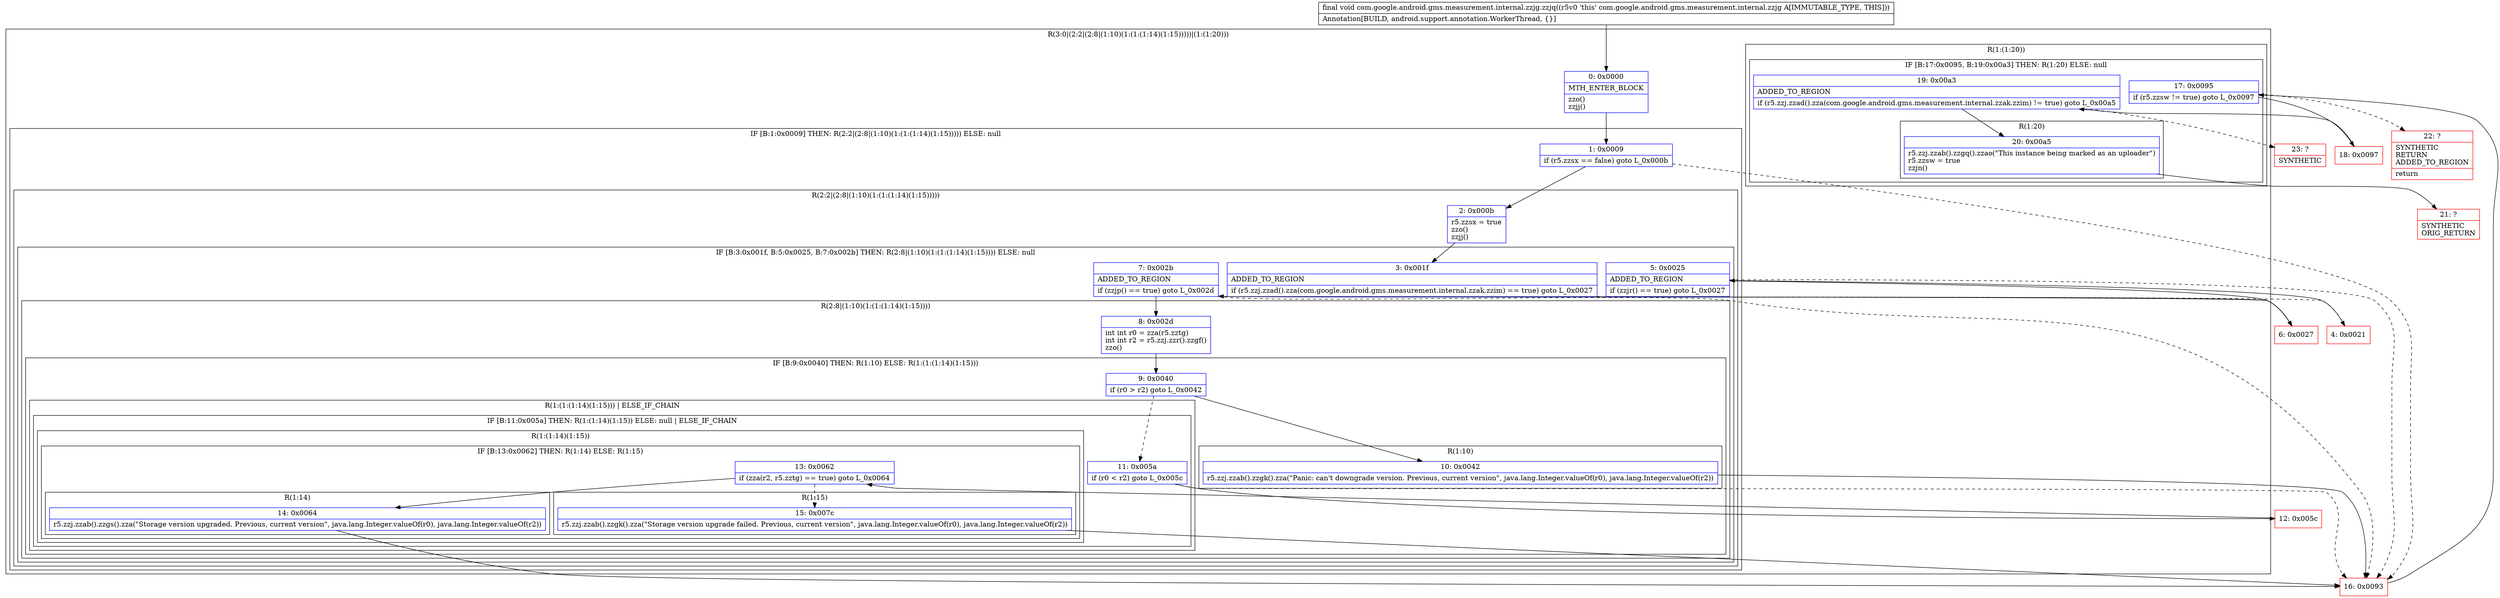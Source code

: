digraph "CFG forcom.google.android.gms.measurement.internal.zzjg.zzjq()V" {
subgraph cluster_Region_21615111 {
label = "R(3:0|(2:2|(2:8|(1:10)(1:(1:(1:14)(1:15)))))|(1:(1:20)))";
node [shape=record,color=blue];
Node_0 [shape=record,label="{0\:\ 0x0000|MTH_ENTER_BLOCK\l|zzo()\lzzjj()\l}"];
subgraph cluster_IfRegion_1767681596 {
label = "IF [B:1:0x0009] THEN: R(2:2|(2:8|(1:10)(1:(1:(1:14)(1:15))))) ELSE: null";
node [shape=record,color=blue];
Node_1 [shape=record,label="{1\:\ 0x0009|if (r5.zzsx == false) goto L_0x000b\l}"];
subgraph cluster_Region_557146313 {
label = "R(2:2|(2:8|(1:10)(1:(1:(1:14)(1:15)))))";
node [shape=record,color=blue];
Node_2 [shape=record,label="{2\:\ 0x000b|r5.zzsx = true\lzzo()\lzzjj()\l}"];
subgraph cluster_IfRegion_2091039237 {
label = "IF [B:3:0x001f, B:5:0x0025, B:7:0x002b] THEN: R(2:8|(1:10)(1:(1:(1:14)(1:15)))) ELSE: null";
node [shape=record,color=blue];
Node_3 [shape=record,label="{3\:\ 0x001f|ADDED_TO_REGION\l|if (r5.zzj.zzad().zza(com.google.android.gms.measurement.internal.zzak.zzim) == true) goto L_0x0027\l}"];
Node_5 [shape=record,label="{5\:\ 0x0025|ADDED_TO_REGION\l|if (zzjr() == true) goto L_0x0027\l}"];
Node_7 [shape=record,label="{7\:\ 0x002b|ADDED_TO_REGION\l|if (zzjp() == true) goto L_0x002d\l}"];
subgraph cluster_Region_1743192443 {
label = "R(2:8|(1:10)(1:(1:(1:14)(1:15))))";
node [shape=record,color=blue];
Node_8 [shape=record,label="{8\:\ 0x002d|int int r0 = zza(r5.zztg)\lint int r2 = r5.zzj.zzr().zzgf()\lzzo()\l}"];
subgraph cluster_IfRegion_1879862838 {
label = "IF [B:9:0x0040] THEN: R(1:10) ELSE: R(1:(1:(1:14)(1:15)))";
node [shape=record,color=blue];
Node_9 [shape=record,label="{9\:\ 0x0040|if (r0 \> r2) goto L_0x0042\l}"];
subgraph cluster_Region_751998099 {
label = "R(1:10)";
node [shape=record,color=blue];
Node_10 [shape=record,label="{10\:\ 0x0042|r5.zzj.zzab().zzgk().zza(\"Panic: can't downgrade version. Previous, current version\", java.lang.Integer.valueOf(r0), java.lang.Integer.valueOf(r2))\l}"];
}
subgraph cluster_Region_867473020 {
label = "R(1:(1:(1:14)(1:15))) | ELSE_IF_CHAIN\l";
node [shape=record,color=blue];
subgraph cluster_IfRegion_974494402 {
label = "IF [B:11:0x005a] THEN: R(1:(1:14)(1:15)) ELSE: null | ELSE_IF_CHAIN\l";
node [shape=record,color=blue];
Node_11 [shape=record,label="{11\:\ 0x005a|if (r0 \< r2) goto L_0x005c\l}"];
subgraph cluster_Region_1058403192 {
label = "R(1:(1:14)(1:15))";
node [shape=record,color=blue];
subgraph cluster_IfRegion_1317430072 {
label = "IF [B:13:0x0062] THEN: R(1:14) ELSE: R(1:15)";
node [shape=record,color=blue];
Node_13 [shape=record,label="{13\:\ 0x0062|if (zza(r2, r5.zztg) == true) goto L_0x0064\l}"];
subgraph cluster_Region_1697036322 {
label = "R(1:14)";
node [shape=record,color=blue];
Node_14 [shape=record,label="{14\:\ 0x0064|r5.zzj.zzab().zzgs().zza(\"Storage version upgraded. Previous, current version\", java.lang.Integer.valueOf(r0), java.lang.Integer.valueOf(r2))\l}"];
}
subgraph cluster_Region_1984436078 {
label = "R(1:15)";
node [shape=record,color=blue];
Node_15 [shape=record,label="{15\:\ 0x007c|r5.zzj.zzab().zzgk().zza(\"Storage version upgrade failed. Previous, current version\", java.lang.Integer.valueOf(r0), java.lang.Integer.valueOf(r2))\l}"];
}
}
}
}
}
}
}
}
}
}
subgraph cluster_Region_900530043 {
label = "R(1:(1:20))";
node [shape=record,color=blue];
subgraph cluster_IfRegion_1547114841 {
label = "IF [B:17:0x0095, B:19:0x00a3] THEN: R(1:20) ELSE: null";
node [shape=record,color=blue];
Node_17 [shape=record,label="{17\:\ 0x0095|if (r5.zzsw != true) goto L_0x0097\l}"];
Node_19 [shape=record,label="{19\:\ 0x00a3|ADDED_TO_REGION\l|if (r5.zzj.zzad().zza(com.google.android.gms.measurement.internal.zzak.zzim) != true) goto L_0x00a5\l}"];
subgraph cluster_Region_1269265365 {
label = "R(1:20)";
node [shape=record,color=blue];
Node_20 [shape=record,label="{20\:\ 0x00a5|r5.zzj.zzab().zzgq().zzao(\"This instance being marked as an uploader\")\lr5.zzsw = true\lzzjn()\l}"];
}
}
}
}
Node_4 [shape=record,color=red,label="{4\:\ 0x0021}"];
Node_6 [shape=record,color=red,label="{6\:\ 0x0027}"];
Node_12 [shape=record,color=red,label="{12\:\ 0x005c}"];
Node_16 [shape=record,color=red,label="{16\:\ 0x0093}"];
Node_18 [shape=record,color=red,label="{18\:\ 0x0097}"];
Node_21 [shape=record,color=red,label="{21\:\ ?|SYNTHETIC\lORIG_RETURN\l}"];
Node_22 [shape=record,color=red,label="{22\:\ ?|SYNTHETIC\lRETURN\lADDED_TO_REGION\l|return\l}"];
Node_23 [shape=record,color=red,label="{23\:\ ?|SYNTHETIC\l}"];
MethodNode[shape=record,label="{final void com.google.android.gms.measurement.internal.zzjg.zzjq((r5v0 'this' com.google.android.gms.measurement.internal.zzjg A[IMMUTABLE_TYPE, THIS]))  | Annotation[BUILD, android.support.annotation.WorkerThread, \{\}]\l}"];
MethodNode -> Node_0;
Node_0 -> Node_1;
Node_1 -> Node_2;
Node_1 -> Node_16[style=dashed];
Node_2 -> Node_3;
Node_3 -> Node_4[style=dashed];
Node_3 -> Node_6;
Node_5 -> Node_6;
Node_5 -> Node_16[style=dashed];
Node_7 -> Node_8;
Node_7 -> Node_16[style=dashed];
Node_8 -> Node_9;
Node_9 -> Node_10;
Node_9 -> Node_11[style=dashed];
Node_10 -> Node_16;
Node_11 -> Node_12;
Node_11 -> Node_16[style=dashed];
Node_13 -> Node_14;
Node_13 -> Node_15[style=dashed];
Node_14 -> Node_16;
Node_15 -> Node_16;
Node_17 -> Node_18;
Node_17 -> Node_22[style=dashed];
Node_19 -> Node_20;
Node_19 -> Node_23[style=dashed];
Node_20 -> Node_21;
Node_4 -> Node_5;
Node_6 -> Node_7;
Node_12 -> Node_13;
Node_16 -> Node_17;
Node_18 -> Node_19;
}

